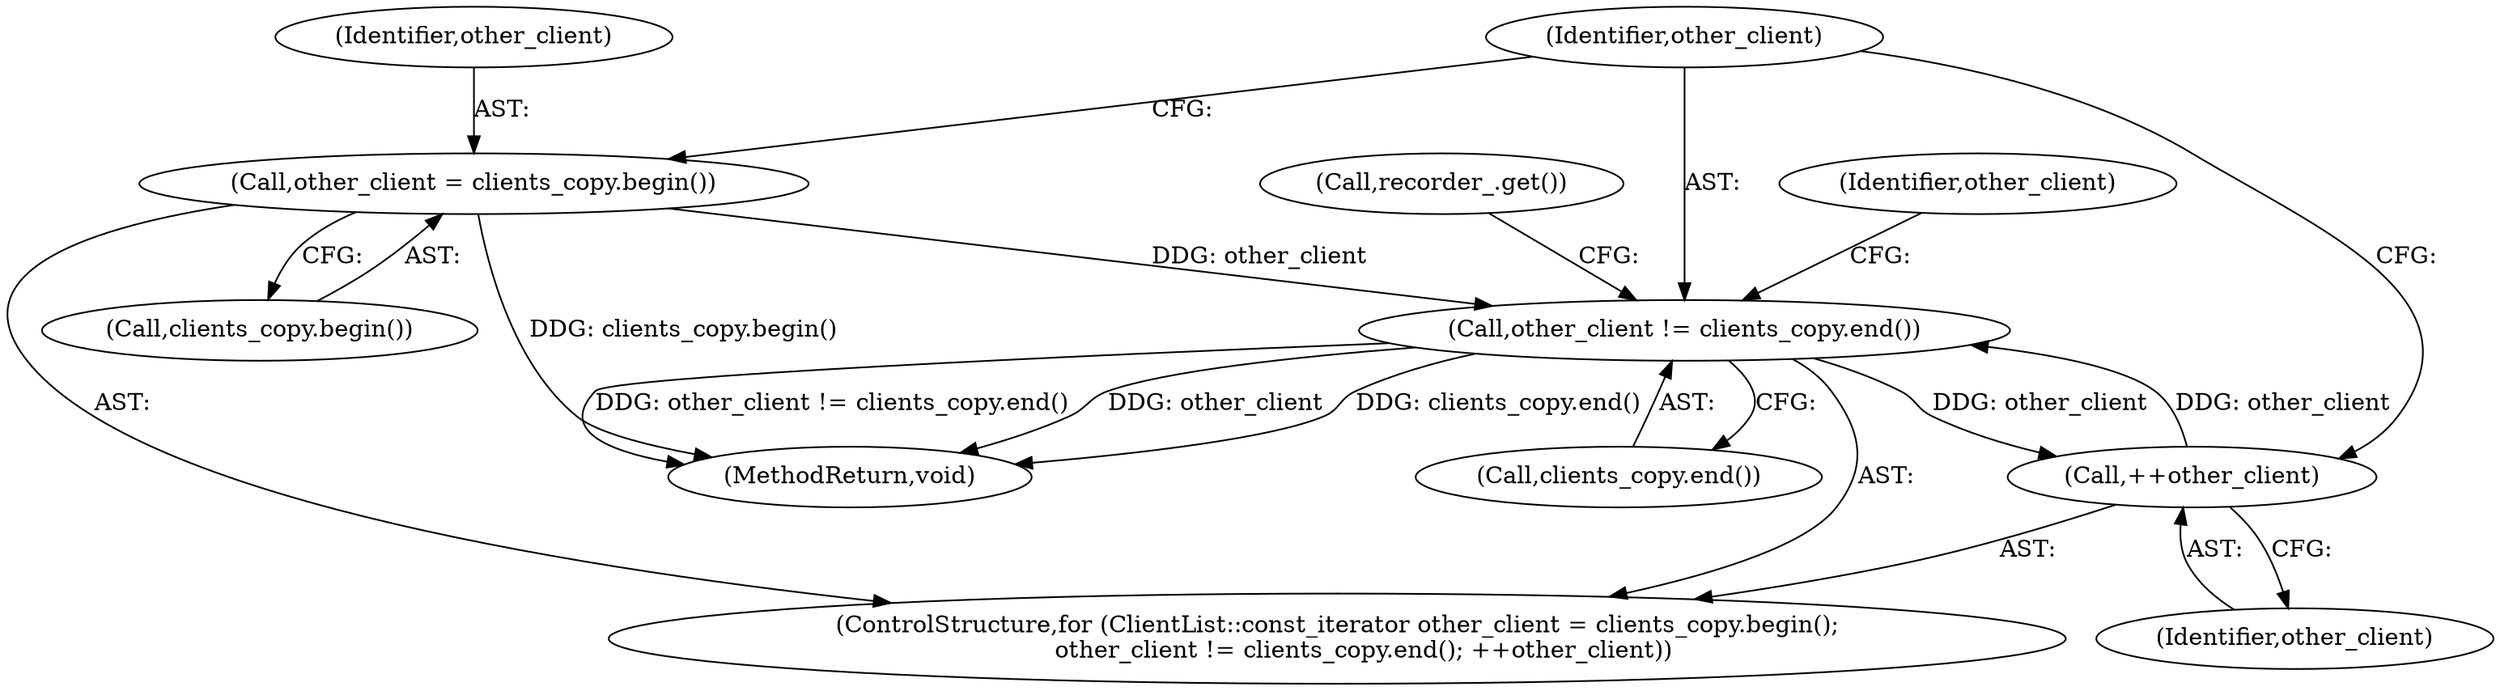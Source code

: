 digraph "1_Chrome_a46bcef82b29d30836a0f26226e3d4aca4fa9612@API" {
"1000114" [label="(Call,other_client != clients_copy.end())"];
"1000117" [label="(Call,++other_client)"];
"1000114" [label="(Call,other_client != clients_copy.end())"];
"1000111" [label="(Call,other_client = clients_copy.begin())"];
"1000132" [label="(Call,recorder_.get())"];
"1000113" [label="(Call,clients_copy.begin())"];
"1000109" [label="(ControlStructure,for (ClientList::const_iterator other_client = clients_copy.begin();\n       other_client != clients_copy.end(); ++other_client))"];
"1000117" [label="(Call,++other_client)"];
"1000116" [label="(Call,clients_copy.end())"];
"1000111" [label="(Call,other_client = clients_copy.begin())"];
"1000118" [label="(Identifier,other_client)"];
"1000187" [label="(MethodReturn,void)"];
"1000115" [label="(Identifier,other_client)"];
"1000123" [label="(Identifier,other_client)"];
"1000112" [label="(Identifier,other_client)"];
"1000114" [label="(Call,other_client != clients_copy.end())"];
"1000114" -> "1000109"  [label="AST: "];
"1000114" -> "1000116"  [label="CFG: "];
"1000115" -> "1000114"  [label="AST: "];
"1000116" -> "1000114"  [label="AST: "];
"1000123" -> "1000114"  [label="CFG: "];
"1000132" -> "1000114"  [label="CFG: "];
"1000114" -> "1000187"  [label="DDG: other_client != clients_copy.end()"];
"1000114" -> "1000187"  [label="DDG: other_client"];
"1000114" -> "1000187"  [label="DDG: clients_copy.end()"];
"1000117" -> "1000114"  [label="DDG: other_client"];
"1000111" -> "1000114"  [label="DDG: other_client"];
"1000114" -> "1000117"  [label="DDG: other_client"];
"1000117" -> "1000109"  [label="AST: "];
"1000117" -> "1000118"  [label="CFG: "];
"1000118" -> "1000117"  [label="AST: "];
"1000115" -> "1000117"  [label="CFG: "];
"1000111" -> "1000109"  [label="AST: "];
"1000111" -> "1000113"  [label="CFG: "];
"1000112" -> "1000111"  [label="AST: "];
"1000113" -> "1000111"  [label="AST: "];
"1000115" -> "1000111"  [label="CFG: "];
"1000111" -> "1000187"  [label="DDG: clients_copy.begin()"];
}
